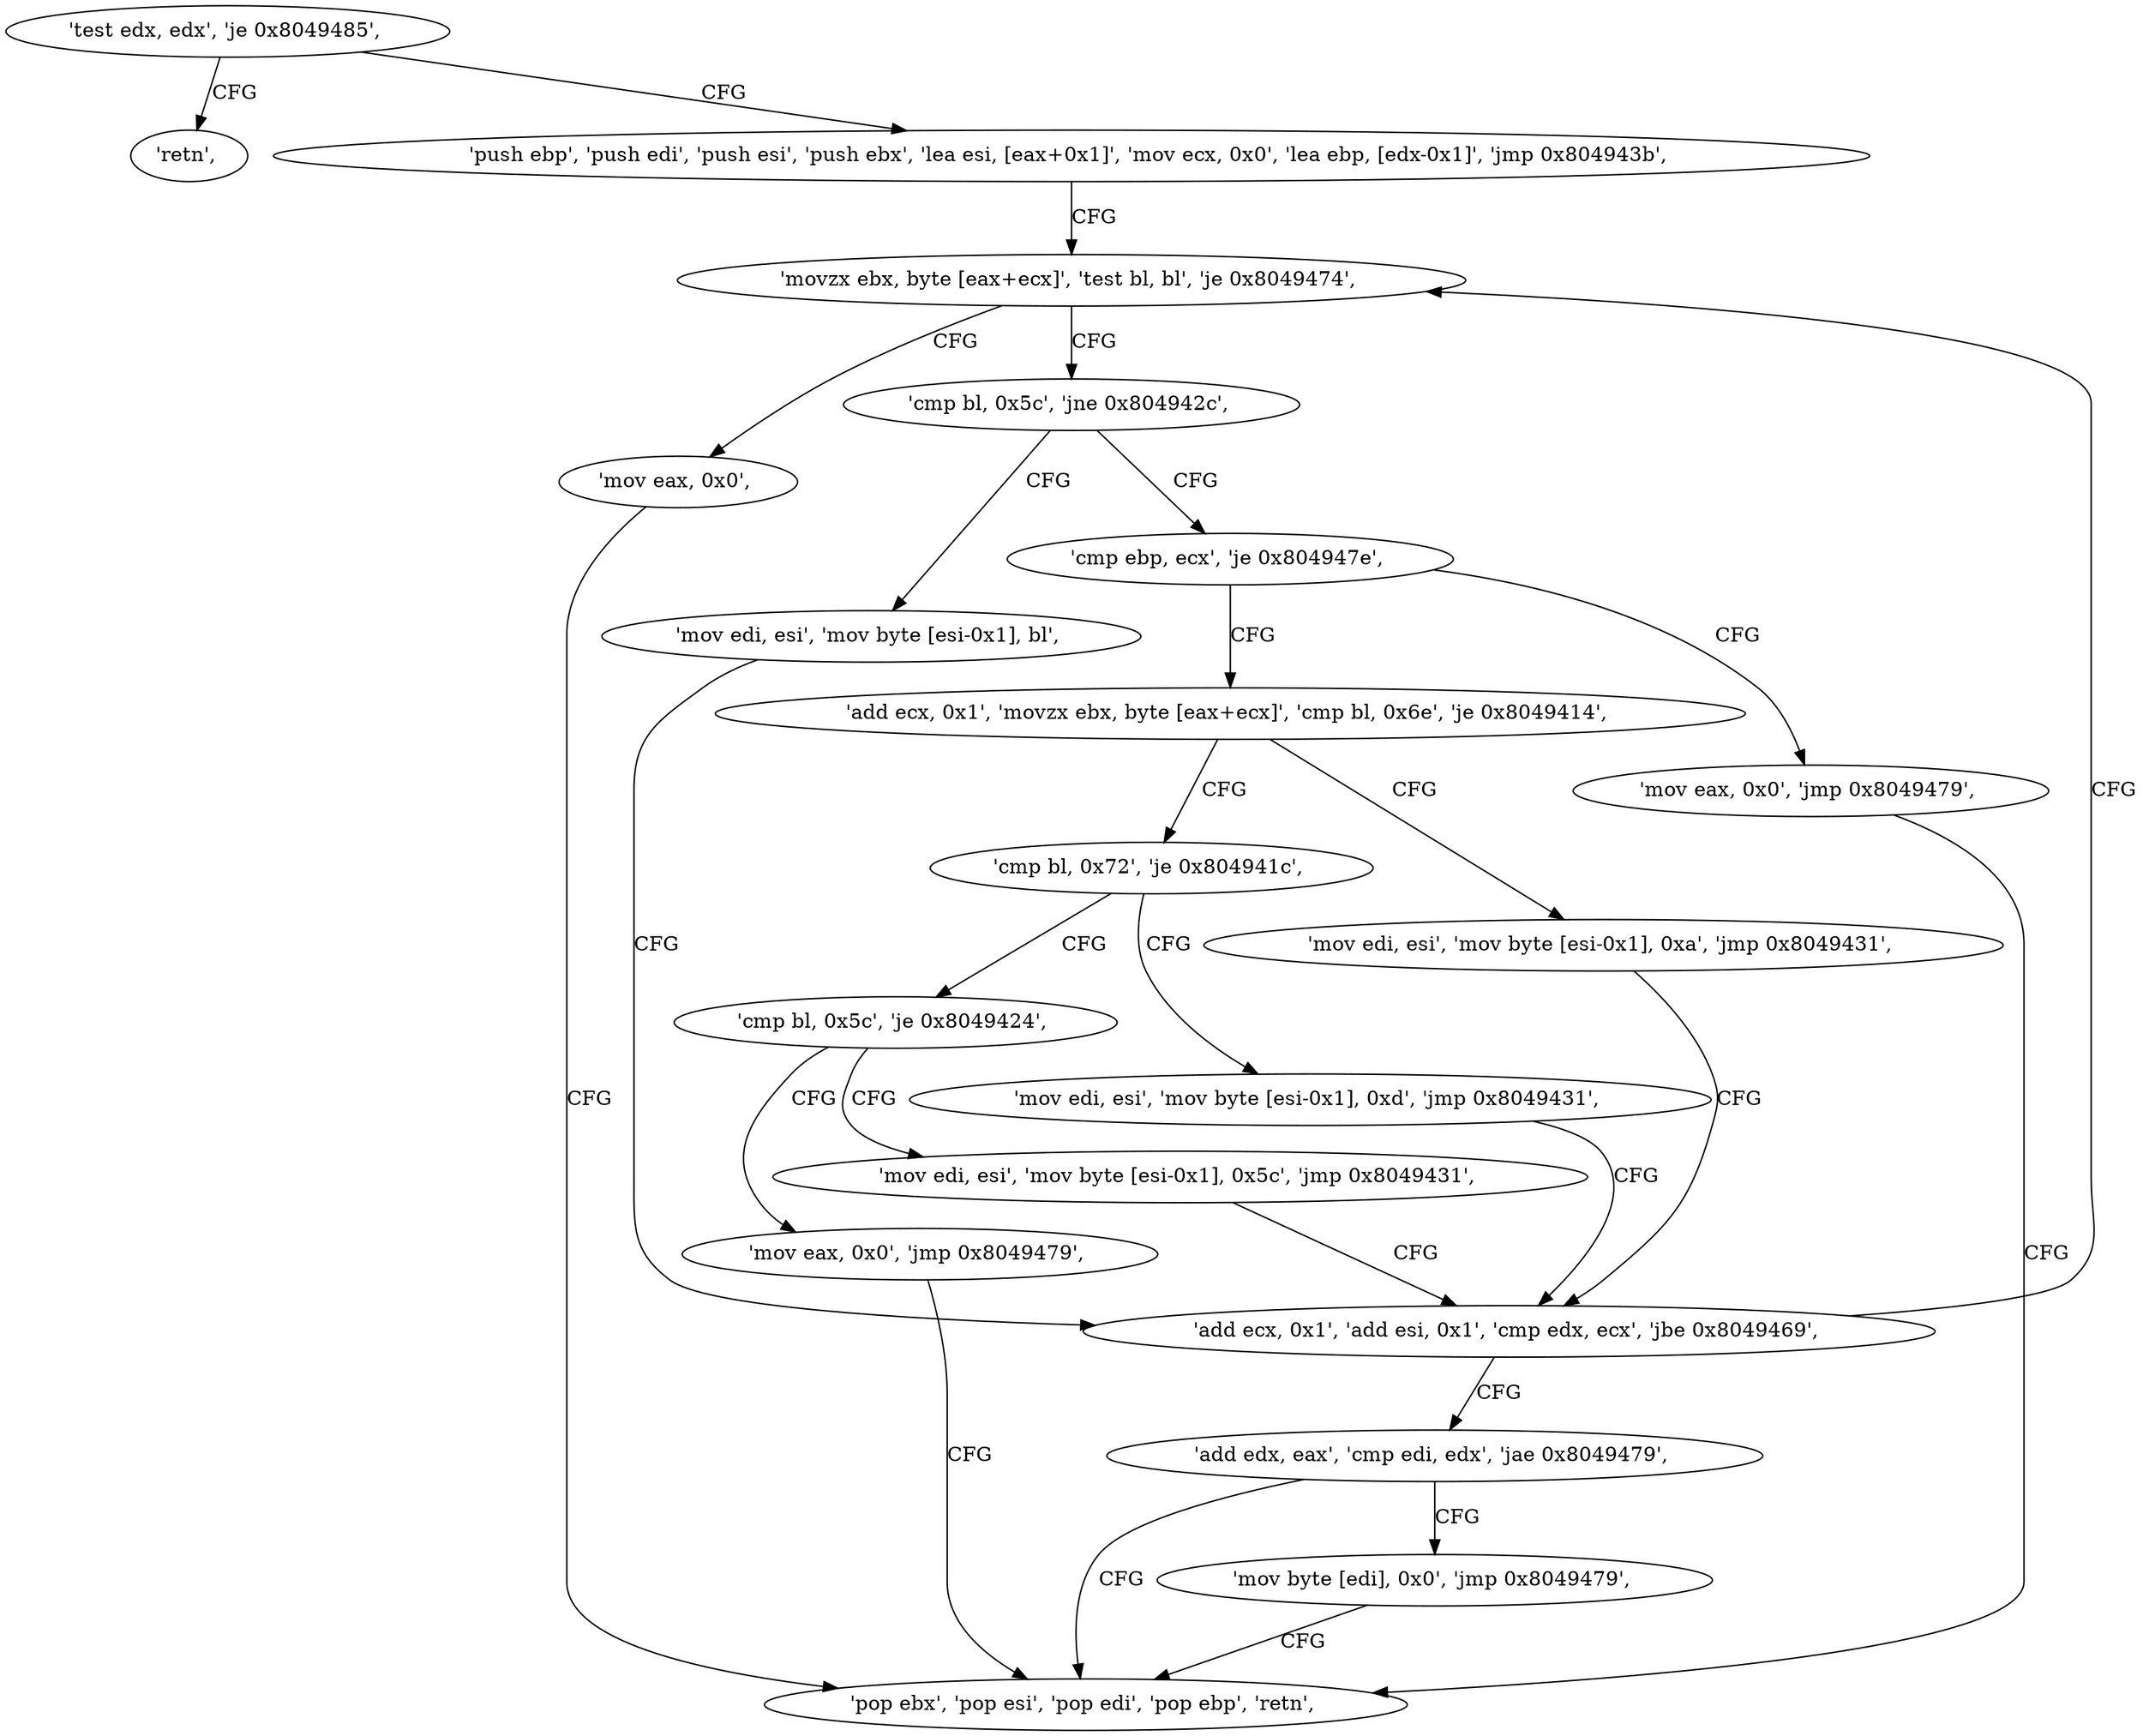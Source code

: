 digraph "func" {
"134517755" [label = "'test edx, edx', 'je 0x8049485', " ]
"134517893" [label = "'retn', " ]
"134517763" [label = "'push ebp', 'push edi', 'push esi', 'push ebx', 'lea esi, [eax+0x1]', 'mov ecx, 0x0', 'lea ebp, [edx-0x1]', 'jmp 0x804943b', " ]
"134517819" [label = "'movzx ebx, byte [eax+ecx]', 'test bl, bl', 'je 0x8049474', " ]
"134517876" [label = "'mov eax, 0x0', " ]
"134517827" [label = "'cmp bl, 0x5c', 'jne 0x804942c', " ]
"134517881" [label = "'pop ebx', 'pop esi', 'pop edi', 'pop ebp', 'retn', " ]
"134517804" [label = "'mov edi, esi', 'mov byte [esi-0x1], bl', " ]
"134517832" [label = "'cmp ebp, ecx', 'je 0x804947e', " ]
"134517809" [label = "'add ecx, 0x1', 'add esi, 0x1', 'cmp edx, ecx', 'jbe 0x8049469', " ]
"134517886" [label = "'mov eax, 0x0', 'jmp 0x8049479', " ]
"134517836" [label = "'add ecx, 0x1', 'movzx ebx, byte [eax+ecx]', 'cmp bl, 0x6e', 'je 0x8049414', " ]
"134517865" [label = "'add edx, eax', 'cmp edi, edx', 'jae 0x8049479', " ]
"134517871" [label = "'mov byte [edi], 0x0', 'jmp 0x8049479', " ]
"134517780" [label = "'mov edi, esi', 'mov byte [esi-0x1], 0xa', 'jmp 0x8049431', " ]
"134517848" [label = "'cmp bl, 0x72', 'je 0x804941c', " ]
"134517788" [label = "'mov edi, esi', 'mov byte [esi-0x1], 0xd', 'jmp 0x8049431', " ]
"134517853" [label = "'cmp bl, 0x5c', 'je 0x8049424', " ]
"134517796" [label = "'mov edi, esi', 'mov byte [esi-0x1], 0x5c', 'jmp 0x8049431', " ]
"134517858" [label = "'mov eax, 0x0', 'jmp 0x8049479', " ]
"134517755" -> "134517893" [ label = "CFG" ]
"134517755" -> "134517763" [ label = "CFG" ]
"134517763" -> "134517819" [ label = "CFG" ]
"134517819" -> "134517876" [ label = "CFG" ]
"134517819" -> "134517827" [ label = "CFG" ]
"134517876" -> "134517881" [ label = "CFG" ]
"134517827" -> "134517804" [ label = "CFG" ]
"134517827" -> "134517832" [ label = "CFG" ]
"134517804" -> "134517809" [ label = "CFG" ]
"134517832" -> "134517886" [ label = "CFG" ]
"134517832" -> "134517836" [ label = "CFG" ]
"134517809" -> "134517865" [ label = "CFG" ]
"134517809" -> "134517819" [ label = "CFG" ]
"134517886" -> "134517881" [ label = "CFG" ]
"134517836" -> "134517780" [ label = "CFG" ]
"134517836" -> "134517848" [ label = "CFG" ]
"134517865" -> "134517881" [ label = "CFG" ]
"134517865" -> "134517871" [ label = "CFG" ]
"134517871" -> "134517881" [ label = "CFG" ]
"134517780" -> "134517809" [ label = "CFG" ]
"134517848" -> "134517788" [ label = "CFG" ]
"134517848" -> "134517853" [ label = "CFG" ]
"134517788" -> "134517809" [ label = "CFG" ]
"134517853" -> "134517796" [ label = "CFG" ]
"134517853" -> "134517858" [ label = "CFG" ]
"134517796" -> "134517809" [ label = "CFG" ]
"134517858" -> "134517881" [ label = "CFG" ]
}

